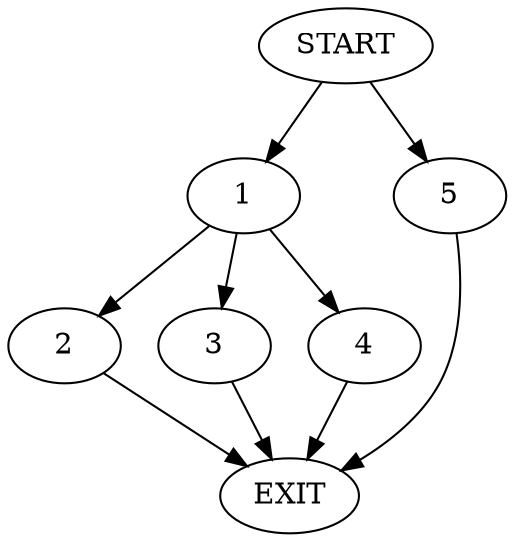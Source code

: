 digraph {
0 [label="START"]
6 [label="EXIT"]
0 -> 1
1 -> 2
1 -> 3
1 -> 4
3 -> 6
4 -> 6
2 -> 6
0 -> 5
5 -> 6
}
